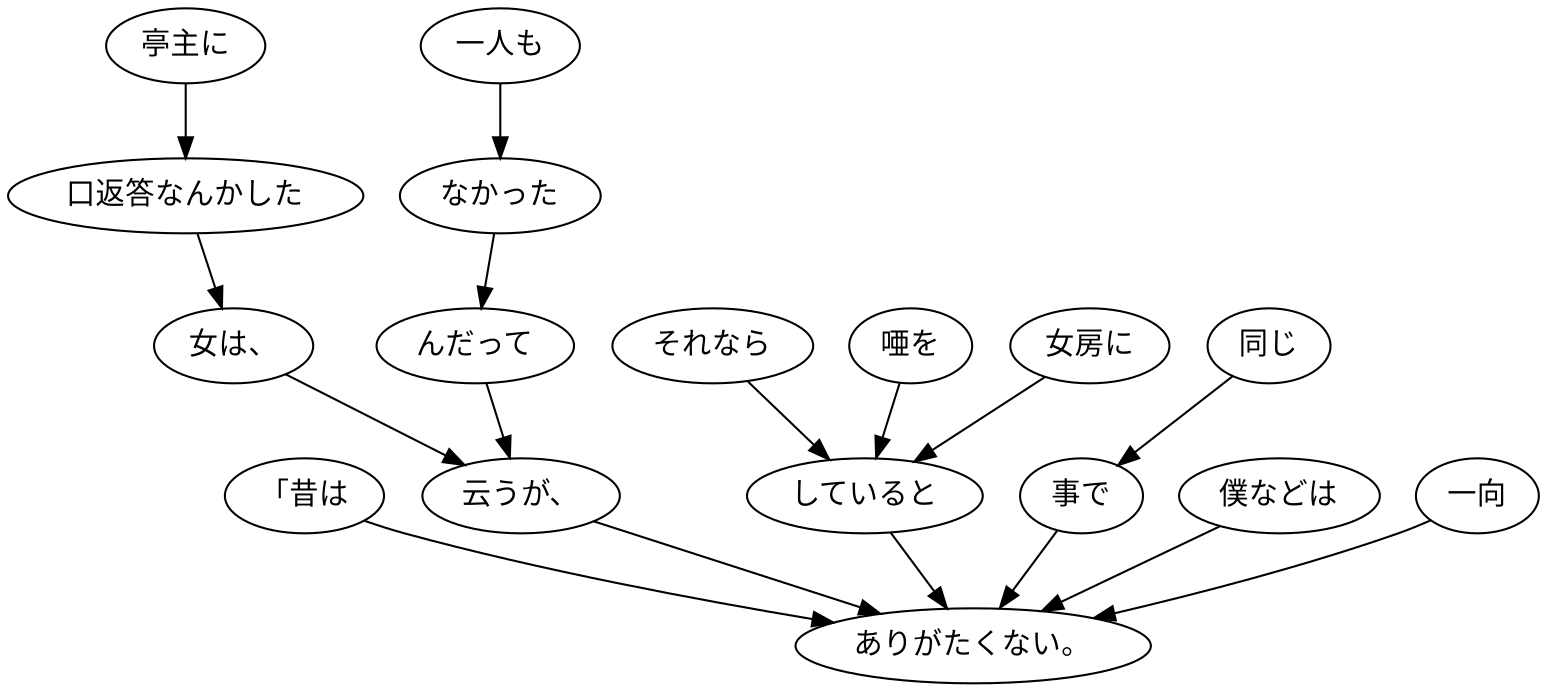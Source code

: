 digraph graph3671 {
	node0 [label="「昔は"];
	node1 [label="亭主に"];
	node2 [label="口返答なんかした"];
	node3 [label="女は、"];
	node4 [label="一人も"];
	node5 [label="なかった"];
	node6 [label="んだって"];
	node7 [label="云うが、"];
	node8 [label="それなら"];
	node9 [label="唖を"];
	node10 [label="女房に"];
	node11 [label="していると"];
	node12 [label="同じ"];
	node13 [label="事で"];
	node14 [label="僕などは"];
	node15 [label="一向"];
	node16 [label="ありがたくない。"];
	node0 -> node16;
	node1 -> node2;
	node2 -> node3;
	node3 -> node7;
	node4 -> node5;
	node5 -> node6;
	node6 -> node7;
	node7 -> node16;
	node8 -> node11;
	node9 -> node11;
	node10 -> node11;
	node11 -> node16;
	node12 -> node13;
	node13 -> node16;
	node14 -> node16;
	node15 -> node16;
}
